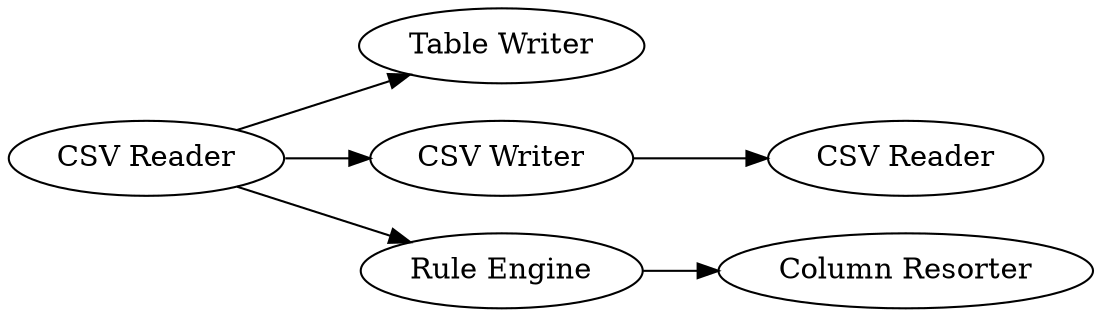 digraph {
	1 [label="CSV Reader"]
	2 [label="Table Writer"]
	3 [label="CSV Writer"]
	4 [label="CSV Reader"]
	5 [label="Rule Engine"]
	6 [label="Column Resorter"]
	1 -> 3
	1 -> 2
	1 -> 5
	3 -> 4
	5 -> 6
	rankdir=LR
}
